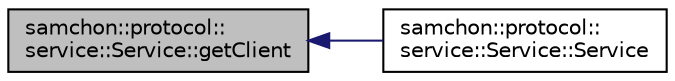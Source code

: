 digraph "samchon::protocol::service::Service::getClient"
{
  edge [fontname="Helvetica",fontsize="10",labelfontname="Helvetica",labelfontsize="10"];
  node [fontname="Helvetica",fontsize="10",shape=record];
  rankdir="LR";
  Node1 [label="samchon::protocol::\lservice::Service::getClient",height=0.2,width=0.4,color="black", fillcolor="grey75", style="filled", fontcolor="black"];
  Node1 -> Node2 [dir="back",color="midnightblue",fontsize="10",style="solid",fontname="Helvetica"];
  Node2 [label="samchon::protocol::\lservice::Service::Service",height=0.2,width=0.4,color="black", fillcolor="white", style="filled",URL="$d6/df3/classsamchon_1_1protocol_1_1service_1_1Service.html#a5b8b2cb48cf38c22da5e9d8adcca807d",tooltip="Construct from Client. "];
}
